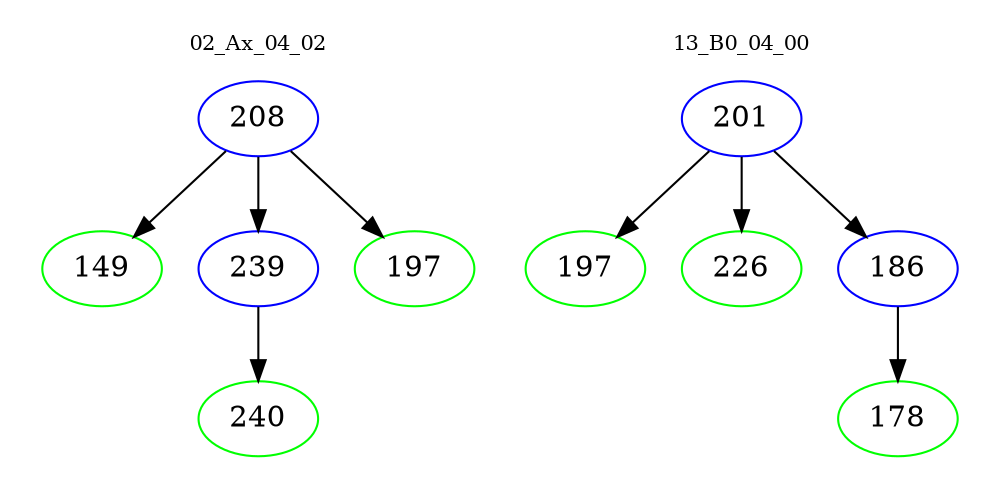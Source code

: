digraph{
subgraph cluster_0 {
color = white
label = "02_Ax_04_02";
fontsize=10;
T0_208 [label="208", color="blue"]
T0_208 -> T0_149 [color="black"]
T0_149 [label="149", color="green"]
T0_208 -> T0_239 [color="black"]
T0_239 [label="239", color="blue"]
T0_239 -> T0_240 [color="black"]
T0_240 [label="240", color="green"]
T0_208 -> T0_197 [color="black"]
T0_197 [label="197", color="green"]
}
subgraph cluster_1 {
color = white
label = "13_B0_04_00";
fontsize=10;
T1_201 [label="201", color="blue"]
T1_201 -> T1_197 [color="black"]
T1_197 [label="197", color="green"]
T1_201 -> T1_226 [color="black"]
T1_226 [label="226", color="green"]
T1_201 -> T1_186 [color="black"]
T1_186 [label="186", color="blue"]
T1_186 -> T1_178 [color="black"]
T1_178 [label="178", color="green"]
}
}
